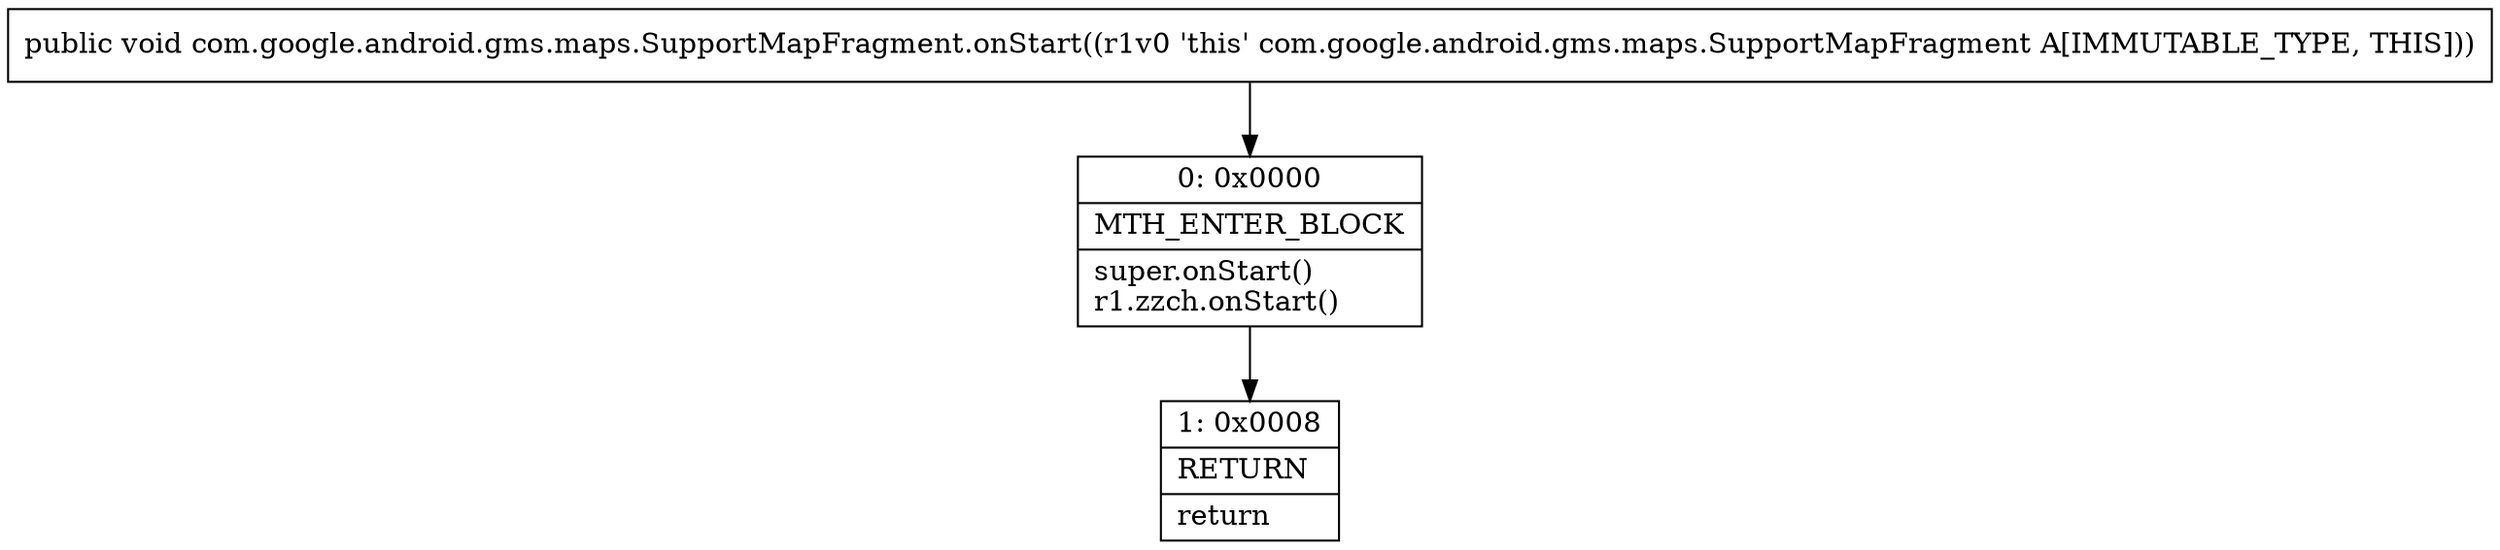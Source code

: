 digraph "CFG forcom.google.android.gms.maps.SupportMapFragment.onStart()V" {
Node_0 [shape=record,label="{0\:\ 0x0000|MTH_ENTER_BLOCK\l|super.onStart()\lr1.zzch.onStart()\l}"];
Node_1 [shape=record,label="{1\:\ 0x0008|RETURN\l|return\l}"];
MethodNode[shape=record,label="{public void com.google.android.gms.maps.SupportMapFragment.onStart((r1v0 'this' com.google.android.gms.maps.SupportMapFragment A[IMMUTABLE_TYPE, THIS])) }"];
MethodNode -> Node_0;
Node_0 -> Node_1;
}

